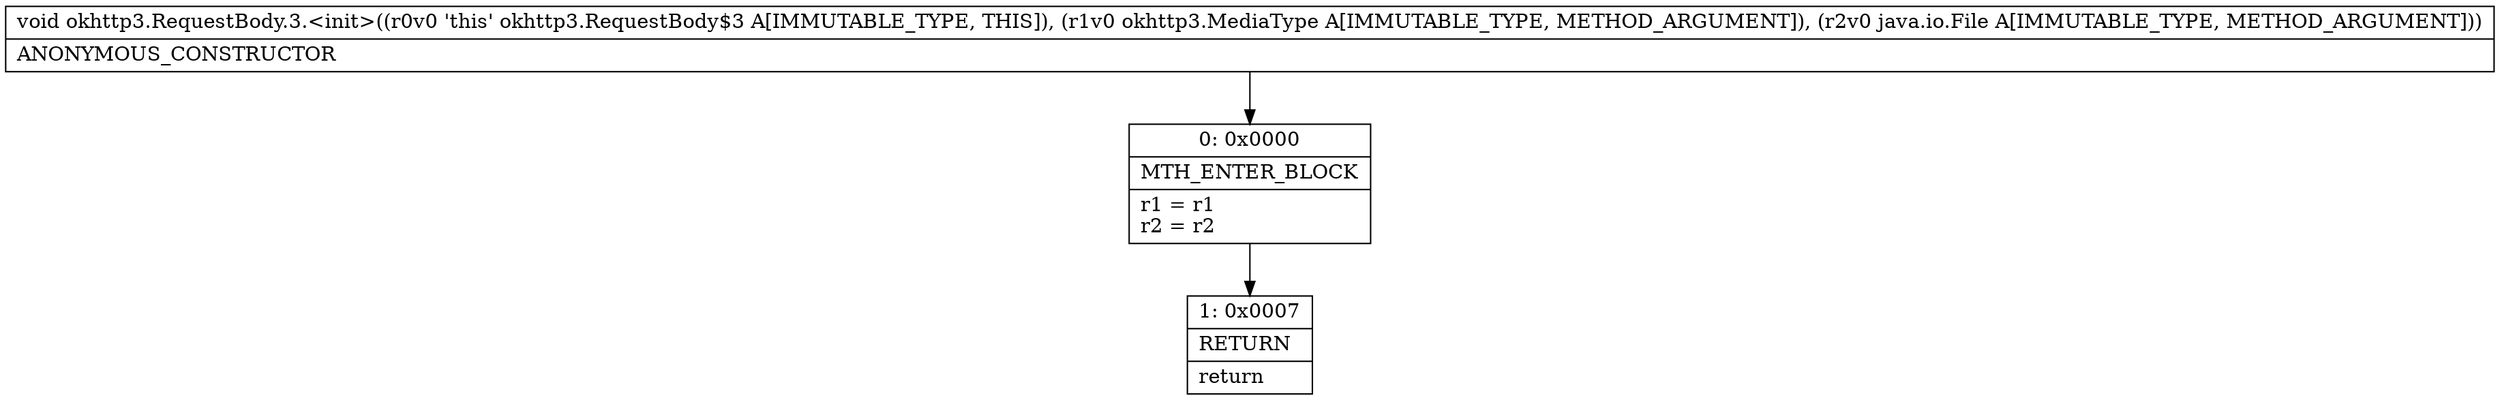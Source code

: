 digraph "CFG forokhttp3.RequestBody.3.\<init\>(Lokhttp3\/MediaType;Ljava\/io\/File;)V" {
Node_0 [shape=record,label="{0\:\ 0x0000|MTH_ENTER_BLOCK\l|r1 = r1\lr2 = r2\l}"];
Node_1 [shape=record,label="{1\:\ 0x0007|RETURN\l|return\l}"];
MethodNode[shape=record,label="{void okhttp3.RequestBody.3.\<init\>((r0v0 'this' okhttp3.RequestBody$3 A[IMMUTABLE_TYPE, THIS]), (r1v0 okhttp3.MediaType A[IMMUTABLE_TYPE, METHOD_ARGUMENT]), (r2v0 java.io.File A[IMMUTABLE_TYPE, METHOD_ARGUMENT]))  | ANONYMOUS_CONSTRUCTOR\l}"];
MethodNode -> Node_0;
Node_0 -> Node_1;
}

